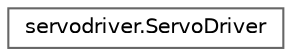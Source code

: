 digraph "Graphical Class Hierarchy"
{
 // LATEX_PDF_SIZE
  bgcolor="transparent";
  edge [fontname=Helvetica,fontsize=10,labelfontname=Helvetica,labelfontsize=10];
  node [fontname=Helvetica,fontsize=10,shape=box,height=0.2,width=0.4];
  rankdir="LR";
  Node0 [label="servodriver.ServoDriver",height=0.2,width=0.4,color="grey40", fillcolor="white", style="filled",URL="$classservodriver_1_1_servo_driver.html",tooltip="This class implements a servo driver."];
}
